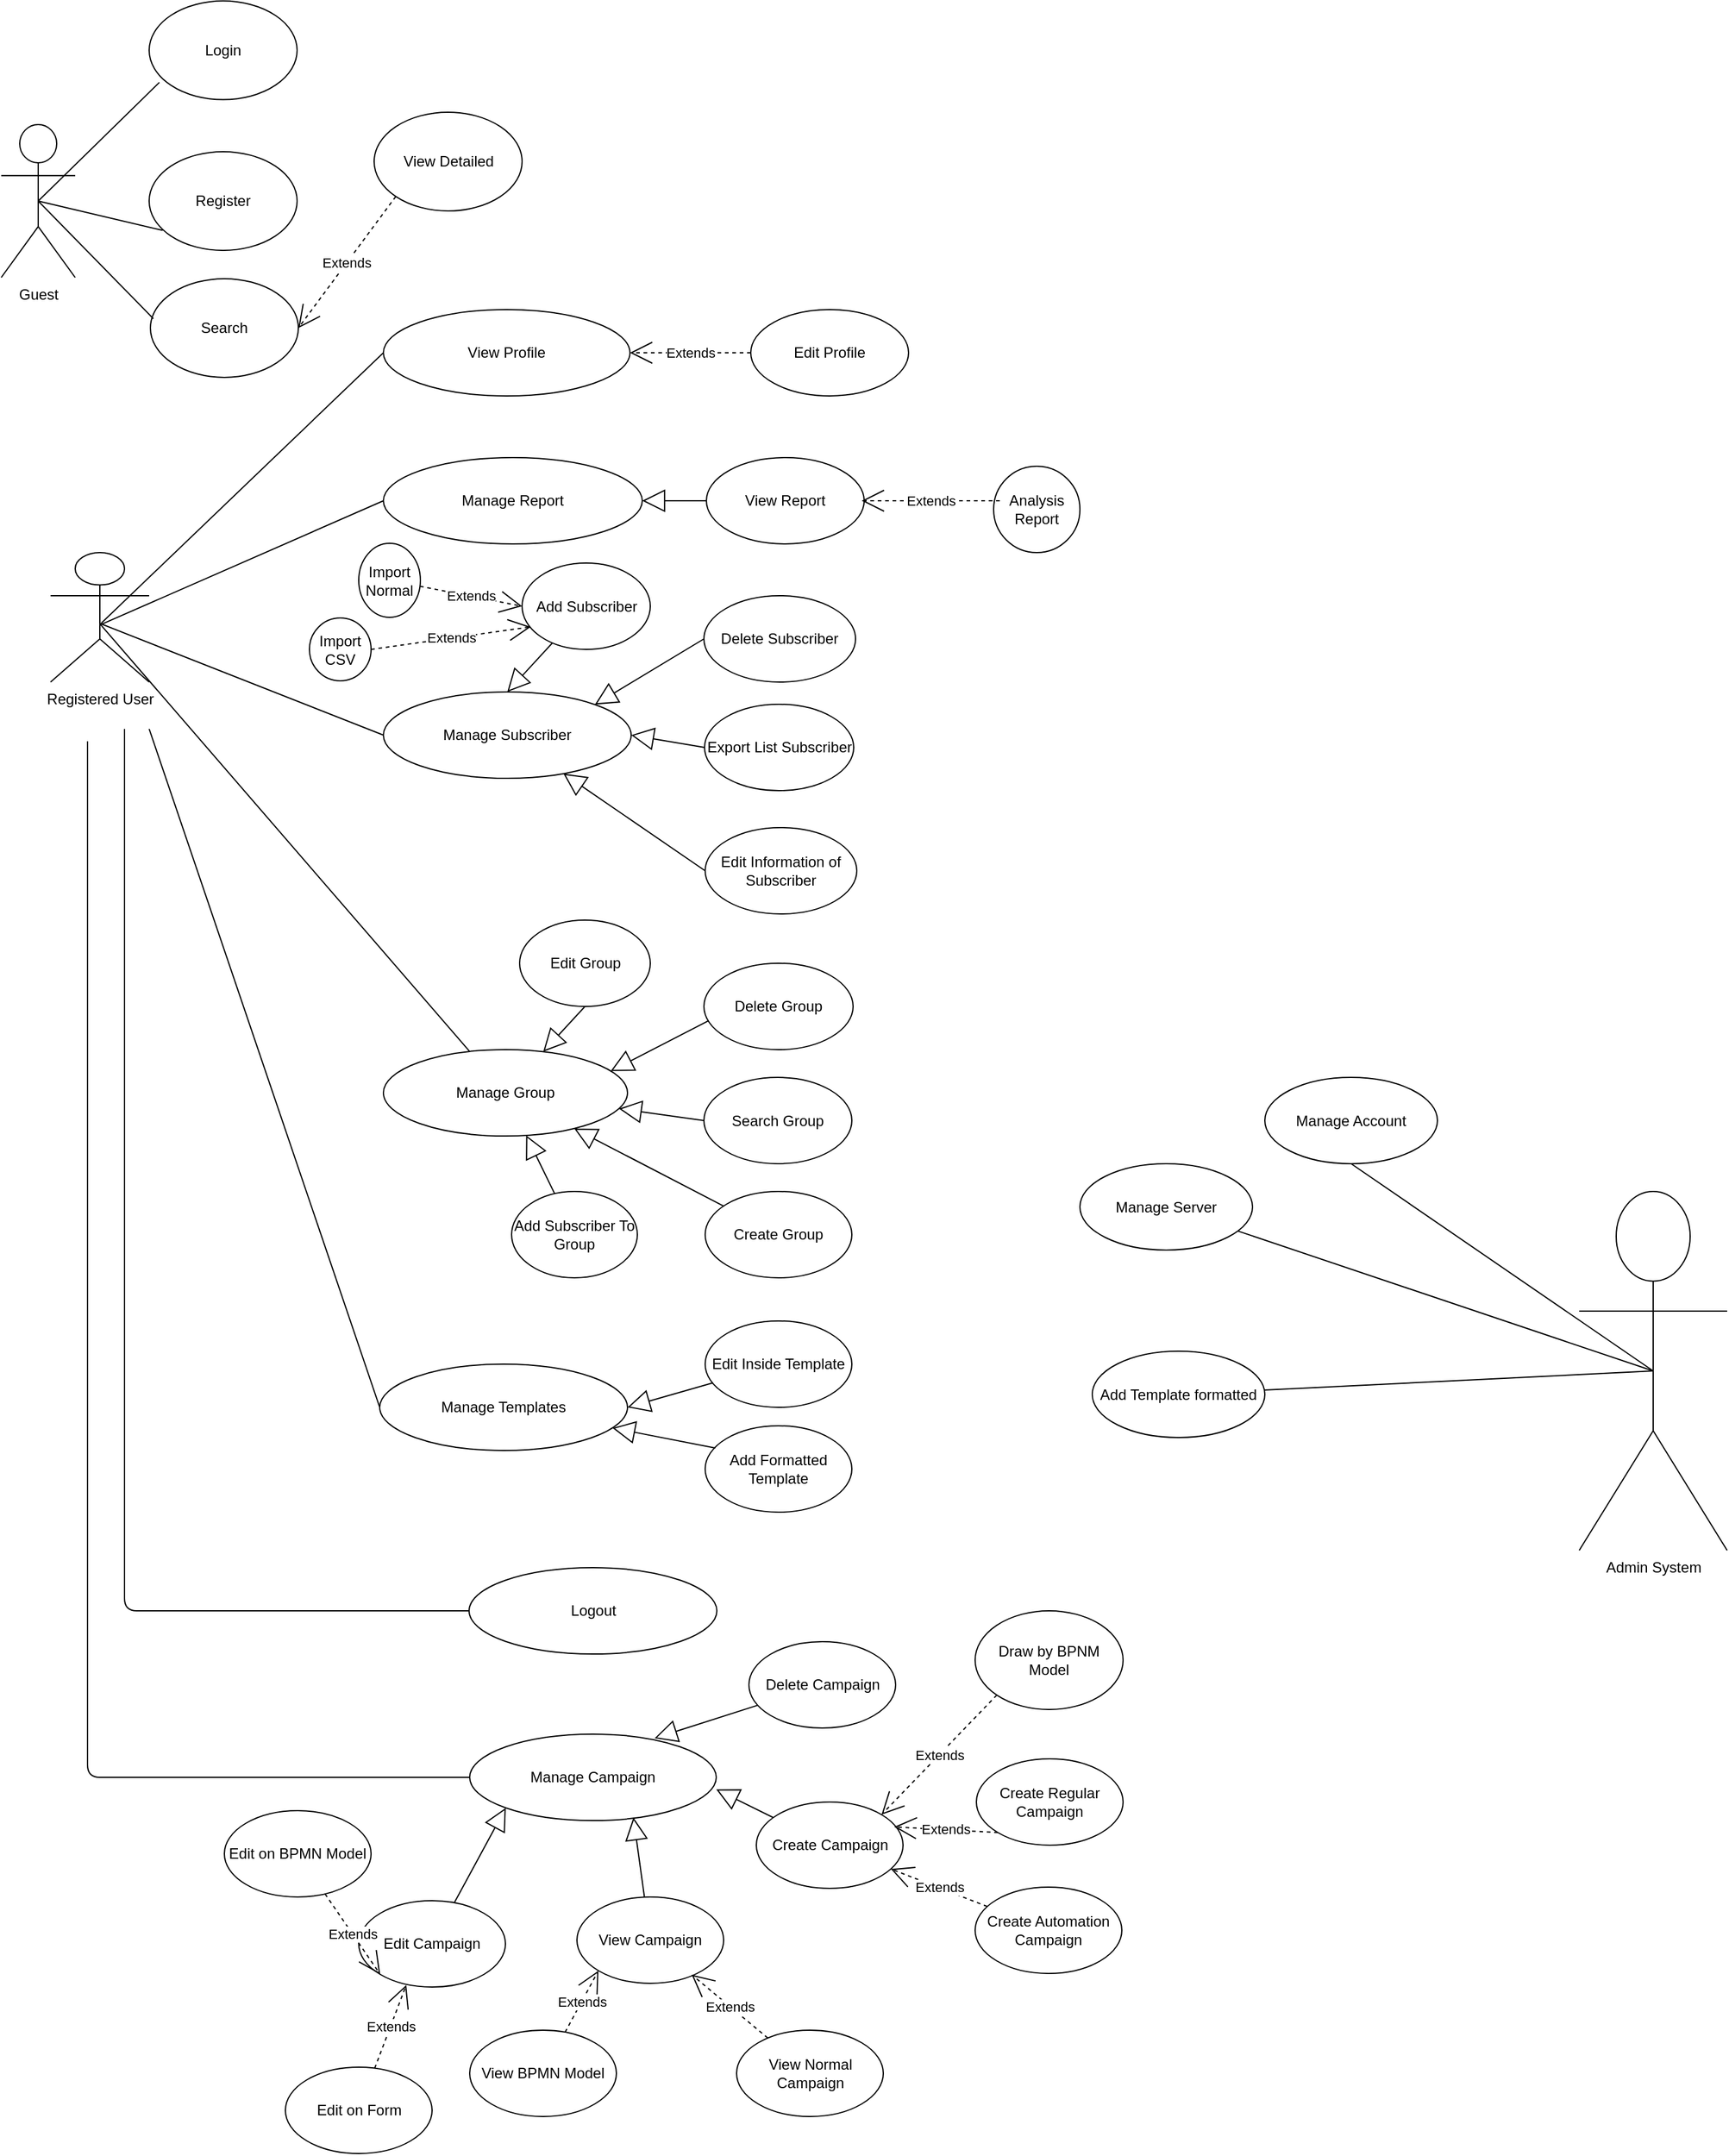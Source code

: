 <mxfile version="10.7.5" type="device"><diagram id="ys3Szjly9ZcMxuDBF0gr" name="Page-1"><mxGraphModel dx="2490" dy="2036" grid="1" gridSize="10" guides="1" tooltips="1" connect="1" arrows="1" fold="1" page="1" pageScale="1" pageWidth="850" pageHeight="1100" math="0" shadow="0"><root><mxCell id="0"/><mxCell id="1" parent="0"/><mxCell id="-qsMJvSjDGucB_ZZN1qh-6" value="Admin System&lt;br&gt;&lt;br&gt;" style="shape=umlActor;verticalLabelPosition=bottom;labelBackgroundColor=#ffffff;verticalAlign=top;html=1;" parent="1" vertex="1"><mxGeometry x="1090" y="465" width="120" height="291" as="geometry"/></mxCell><mxCell id="-qsMJvSjDGucB_ZZN1qh-7" value="Registered User&lt;br&gt;&lt;br&gt;" style="shape=umlActor;verticalLabelPosition=bottom;labelBackgroundColor=#ffffff;verticalAlign=top;html=1;" parent="1" vertex="1"><mxGeometry x="-150" y="-53" width="80" height="105" as="geometry"/></mxCell><mxCell id="-qsMJvSjDGucB_ZZN1qh-10" value="Manage Server&lt;br&gt;" style="ellipse;whiteSpace=wrap;html=1;" parent="1" vertex="1"><mxGeometry x="685" y="442.5" width="140" height="70" as="geometry"/></mxCell><mxCell id="-qsMJvSjDGucB_ZZN1qh-11" value="Manage Templates&lt;br&gt;" style="ellipse;whiteSpace=wrap;html=1;" parent="1" vertex="1"><mxGeometry x="117" y="605" width="201" height="70" as="geometry"/></mxCell><mxCell id="-qsMJvSjDGucB_ZZN1qh-12" value="Manage Account&lt;br&gt;" style="ellipse;whiteSpace=wrap;html=1;" parent="1" vertex="1"><mxGeometry x="835" y="372.5" width="140" height="70" as="geometry"/></mxCell><mxCell id="-qsMJvSjDGucB_ZZN1qh-13" value="Manage Subscriber&lt;br&gt;" style="ellipse;whiteSpace=wrap;html=1;" parent="1" vertex="1"><mxGeometry x="120" y="60" width="201" height="70" as="geometry"/></mxCell><mxCell id="-qsMJvSjDGucB_ZZN1qh-14" value="Manage Report" style="ellipse;whiteSpace=wrap;html=1;" parent="1" vertex="1"><mxGeometry x="120" y="-130" width="210" height="70" as="geometry"/></mxCell><mxCell id="-qsMJvSjDGucB_ZZN1qh-15" value="Manage Group&lt;br&gt;" style="ellipse;whiteSpace=wrap;html=1;" parent="1" vertex="1"><mxGeometry x="120" y="350" width="198" height="70" as="geometry"/></mxCell><mxCell id="-qsMJvSjDGucB_ZZN1qh-16" value="Manage Campaign" style="ellipse;whiteSpace=wrap;html=1;" parent="1" vertex="1"><mxGeometry x="190" y="905" width="200" height="70" as="geometry"/></mxCell><mxCell id="-qsMJvSjDGucB_ZZN1qh-17" value="Logout&lt;br&gt;" style="ellipse;whiteSpace=wrap;html=1;" parent="1" vertex="1"><mxGeometry x="189.5" y="770" width="201" height="70" as="geometry"/></mxCell><mxCell id="-qsMJvSjDGucB_ZZN1qh-18" value="Add Formatted Template&lt;br&gt;" style="ellipse;whiteSpace=wrap;html=1;" parent="1" vertex="1"><mxGeometry x="381" y="655" width="119" height="70" as="geometry"/></mxCell><mxCell id="-qsMJvSjDGucB_ZZN1qh-19" value="Edit Inside Template&lt;br&gt;" style="ellipse;whiteSpace=wrap;html=1;" parent="1" vertex="1"><mxGeometry x="381" y="570" width="119" height="70" as="geometry"/></mxCell><mxCell id="-qsMJvSjDGucB_ZZN1qh-20" value="Delete Subscriber&lt;br&gt;" style="ellipse;whiteSpace=wrap;html=1;" parent="1" vertex="1"><mxGeometry x="380" y="-18" width="123" height="70" as="geometry"/></mxCell><mxCell id="-qsMJvSjDGucB_ZZN1qh-21" value="Edit Information of Subscriber&lt;br&gt;" style="ellipse;whiteSpace=wrap;html=1;" parent="1" vertex="1"><mxGeometry x="381" y="170" width="123" height="70" as="geometry"/></mxCell><mxCell id="-qsMJvSjDGucB_ZZN1qh-22" value="Add Subscriber&lt;br&gt;" style="ellipse;whiteSpace=wrap;html=1;" parent="1" vertex="1"><mxGeometry x="232.5" y="-44.5" width="104" height="70" as="geometry"/></mxCell><mxCell id="-qsMJvSjDGucB_ZZN1qh-23" value="Create Group&lt;br&gt;" style="ellipse;whiteSpace=wrap;html=1;" parent="1" vertex="1"><mxGeometry x="381" y="465" width="119" height="70" as="geometry"/></mxCell><mxCell id="-qsMJvSjDGucB_ZZN1qh-24" value="Delete Group&lt;br&gt;" style="ellipse;whiteSpace=wrap;html=1;" parent="1" vertex="1"><mxGeometry x="380" y="280" width="121" height="70" as="geometry"/></mxCell><mxCell id="BiPD_yco-zIT7bE-eALh-2" value="Add Subscriber To Group&lt;br&gt;" style="ellipse;whiteSpace=wrap;html=1;" parent="1" vertex="1"><mxGeometry x="224" y="465" width="102" height="70" as="geometry"/></mxCell><mxCell id="BiPD_yco-zIT7bE-eALh-6" value="View Profile&lt;br&gt;" style="ellipse;whiteSpace=wrap;html=1;" parent="1" vertex="1"><mxGeometry x="120" y="-250" width="200" height="70" as="geometry"/></mxCell><mxCell id="BiPD_yco-zIT7bE-eALh-11" value="Search Group&lt;br&gt;" style="ellipse;whiteSpace=wrap;html=1;" parent="1" vertex="1"><mxGeometry x="380" y="372.5" width="120" height="70" as="geometry"/></mxCell><mxCell id="BiPD_yco-zIT7bE-eALh-12" value="Edit Group&lt;br&gt;" style="ellipse;whiteSpace=wrap;html=1;" parent="1" vertex="1"><mxGeometry x="230.5" y="245" width="106" height="70" as="geometry"/></mxCell><mxCell id="BiPD_yco-zIT7bE-eALh-13" value="View Report" style="ellipse;whiteSpace=wrap;html=1;" parent="1" vertex="1"><mxGeometry x="382" y="-130" width="128" height="70" as="geometry"/></mxCell><mxCell id="BiPD_yco-zIT7bE-eALh-14" value="Analysis Report" style="ellipse;whiteSpace=wrap;html=1;" parent="1" vertex="1"><mxGeometry x="615" y="-123" width="70" height="70" as="geometry"/></mxCell><mxCell id="BiPD_yco-zIT7bE-eALh-31" value="" style="endArrow=none;endFill=0;endSize=12;html=1;entryX=0.5;entryY=1;entryDx=0;entryDy=0;exitX=0.5;exitY=0.5;exitDx=0;exitDy=0;exitPerimeter=0;" parent="1" target="-qsMJvSjDGucB_ZZN1qh-12" edge="1" source="-qsMJvSjDGucB_ZZN1qh-6"><mxGeometry width="160" relative="1" as="geometry"><mxPoint x="1060" y="520" as="sourcePoint"/><mxPoint x="5" y="940.5" as="targetPoint"/><Array as="points"/></mxGeometry></mxCell><mxCell id="BiPD_yco-zIT7bE-eALh-32" value="" style="endArrow=none;endFill=0;endSize=12;html=1;exitX=0.5;exitY=0.5;exitDx=0;exitDy=0;exitPerimeter=0;" parent="1" target="-qsMJvSjDGucB_ZZN1qh-10" edge="1" source="-qsMJvSjDGucB_ZZN1qh-6"><mxGeometry width="160" relative="1" as="geometry"><mxPoint x="1040" y="540" as="sourcePoint"/><mxPoint x="15" y="950.5" as="targetPoint"/><Array as="points"/></mxGeometry></mxCell><mxCell id="BiPD_yco-zIT7bE-eALh-34" value="Export List Subscriber" style="ellipse;whiteSpace=wrap;html=1;" parent="1" vertex="1"><mxGeometry x="380.5" y="70" width="121" height="70" as="geometry"/></mxCell><mxCell id="BiPD_yco-zIT7bE-eALh-36" value="" style="endArrow=none;endFill=0;endSize=12;html=1;exitX=0.498;exitY=0.548;exitDx=0;exitDy=0;exitPerimeter=0;" parent="1" source="-qsMJvSjDGucB_ZZN1qh-7" target="-qsMJvSjDGucB_ZZN1qh-15" edge="1"><mxGeometry width="160" relative="1" as="geometry"><mxPoint x="60" y="269" as="sourcePoint"/><mxPoint x="120" y="560" as="targetPoint"/></mxGeometry></mxCell><mxCell id="BiPD_yco-zIT7bE-eALh-38" value="" style="endArrow=none;endFill=0;endSize=12;html=1;exitX=0.507;exitY=0.549;exitDx=0;exitDy=0;exitPerimeter=0;entryX=0;entryY=0.5;entryDx=0;entryDy=0;" parent="1" source="-qsMJvSjDGucB_ZZN1qh-7" target="-qsMJvSjDGucB_ZZN1qh-13" edge="1"><mxGeometry width="160" relative="1" as="geometry"><mxPoint x="59.953" y="272.497" as="sourcePoint"/><mxPoint x="140" y="160" as="targetPoint"/><Array as="points"/></mxGeometry></mxCell><mxCell id="BiPD_yco-zIT7bE-eALh-39" value="" style="endArrow=none;endFill=0;endSize=12;html=1;entryX=0;entryY=0.5;entryDx=0;entryDy=0;exitX=0.523;exitY=0.552;exitDx=0;exitDy=0;exitPerimeter=0;" parent="1" source="-qsMJvSjDGucB_ZZN1qh-7" target="-qsMJvSjDGucB_ZZN1qh-14" edge="1"><mxGeometry width="160" relative="1" as="geometry"><mxPoint x="-80" as="sourcePoint"/><mxPoint x="120" as="targetPoint"/><Array as="points"/></mxGeometry></mxCell><mxCell id="BiPD_yco-zIT7bE-eALh-40" value="" style="endArrow=none;endFill=0;endSize=12;html=1;entryX=0;entryY=0.5;entryDx=0;entryDy=0;exitX=0.513;exitY=0.546;exitDx=0;exitDy=0;exitPerimeter=0;" parent="1" source="-qsMJvSjDGucB_ZZN1qh-7" target="BiPD_yco-zIT7bE-eALh-6" edge="1"><mxGeometry width="160" relative="1" as="geometry"><mxPoint x="-80" y="4" as="sourcePoint"/><mxPoint x="130" y="-150" as="targetPoint"/><Array as="points"/></mxGeometry></mxCell><mxCell id="BiPD_yco-zIT7bE-eALh-41" value="" style="endArrow=none;endFill=0;endSize=12;html=1;entryX=0;entryY=0.5;entryDx=0;entryDy=0;" parent="1" target="-qsMJvSjDGucB_ZZN1qh-11" edge="1"><mxGeometry width="160" relative="1" as="geometry"><mxPoint x="-70" y="90" as="sourcePoint"/><mxPoint x="170" y="589" as="targetPoint"/></mxGeometry></mxCell><mxCell id="BiPD_yco-zIT7bE-eALh-44" value="" style="endArrow=none;endFill=0;endSize=12;html=1;entryX=0;entryY=0.5;entryDx=0;entryDy=0;" parent="1" target="-qsMJvSjDGucB_ZZN1qh-17" edge="1"><mxGeometry width="160" relative="1" as="geometry"><mxPoint x="-90" y="90" as="sourcePoint"/><mxPoint x="175.714" y="598.286" as="targetPoint"/><Array as="points"><mxPoint x="-90" y="805"/></Array></mxGeometry></mxCell><mxCell id="BiPD_yco-zIT7bE-eALh-53" value="" style="endSize=16;endFill=0;html=1;strokeWidth=1;endArrow=block;startArrow=none;startFill=0;exitX=0.069;exitY=0.257;exitDx=0;exitDy=0;exitPerimeter=0;" parent="1" source="-qsMJvSjDGucB_ZZN1qh-18" target="-qsMJvSjDGucB_ZZN1qh-11" edge="1"><mxGeometry width="160" relative="1" as="geometry"><mxPoint x="331" y="615" as="sourcePoint"/><mxPoint x="210" y="720" as="targetPoint"/></mxGeometry></mxCell><mxCell id="BiPD_yco-zIT7bE-eALh-59" value="" style="endSize=16;endFill=0;html=1;strokeWidth=1;endArrow=block;startArrow=none;startFill=0;entryX=1;entryY=0.5;entryDx=0;entryDy=0;" parent="1" source="-qsMJvSjDGucB_ZZN1qh-19" target="-qsMJvSjDGucB_ZZN1qh-11" edge="1"><mxGeometry width="160" relative="1" as="geometry"><mxPoint x="399.429" y="682.857" as="sourcePoint"/><mxPoint x="306.411" y="640.245" as="targetPoint"/></mxGeometry></mxCell><mxCell id="BiPD_yco-zIT7bE-eALh-60" value="" style="endSize=16;endFill=0;html=1;strokeWidth=1;endArrow=block;startArrow=none;startFill=0;" parent="1" source="BiPD_yco-zIT7bE-eALh-2" target="-qsMJvSjDGucB_ZZN1qh-15" edge="1"><mxGeometry width="160" relative="1" as="geometry"><mxPoint x="391" y="615" as="sourcePoint"/><mxPoint x="331" y="615" as="targetPoint"/></mxGeometry></mxCell><mxCell id="BiPD_yco-zIT7bE-eALh-61" value="" style="endSize=16;endFill=0;html=1;strokeWidth=1;endArrow=block;startArrow=none;startFill=0;exitX=0.5;exitY=1;exitDx=0;exitDy=0;" parent="1" source="BiPD_yco-zIT7bE-eALh-12" target="-qsMJvSjDGucB_ZZN1qh-15" edge="1"><mxGeometry width="160" relative="1" as="geometry"><mxPoint x="271.893" y="476.176" as="sourcePoint"/><mxPoint x="253.708" y="429.52" as="targetPoint"/></mxGeometry></mxCell><mxCell id="BiPD_yco-zIT7bE-eALh-62" value="" style="endSize=16;endFill=0;html=1;strokeWidth=1;endArrow=block;startArrow=none;startFill=0;exitX=0.031;exitY=0.665;exitDx=0;exitDy=0;entryX=0.931;entryY=0.249;entryDx=0;entryDy=0;entryPerimeter=0;exitPerimeter=0;" parent="1" source="-qsMJvSjDGucB_ZZN1qh-24" target="-qsMJvSjDGucB_ZZN1qh-15" edge="1"><mxGeometry width="160" relative="1" as="geometry"><mxPoint x="293.714" y="325.143" as="sourcePoint"/><mxPoint x="265.81" y="361.798" as="targetPoint"/></mxGeometry></mxCell><mxCell id="BiPD_yco-zIT7bE-eALh-63" value="" style="endSize=16;endFill=0;html=1;strokeWidth=1;endArrow=block;startArrow=none;startFill=0;exitX=0;exitY=0.5;exitDx=0;exitDy=0;" parent="1" source="BiPD_yco-zIT7bE-eALh-11" target="-qsMJvSjDGucB_ZZN1qh-15" edge="1"><mxGeometry width="160" relative="1" as="geometry"><mxPoint x="303.714" y="335.143" as="sourcePoint"/><mxPoint x="275.81" y="371.798" as="targetPoint"/></mxGeometry></mxCell><mxCell id="BiPD_yco-zIT7bE-eALh-64" value="" style="endSize=16;endFill=0;html=1;strokeWidth=1;endArrow=block;startArrow=none;startFill=0;" parent="1" source="-qsMJvSjDGucB_ZZN1qh-23" target="-qsMJvSjDGucB_ZZN1qh-15" edge="1"><mxGeometry width="160" relative="1" as="geometry"><mxPoint x="389.714" y="417.714" as="sourcePoint"/><mxPoint x="316.206" y="406.312" as="targetPoint"/></mxGeometry></mxCell><mxCell id="BiPD_yco-zIT7bE-eALh-65" value="" style="endSize=16;endFill=0;html=1;strokeWidth=1;endArrow=block;startArrow=none;startFill=0;exitX=0;exitY=0.5;exitDx=0;exitDy=0;" parent="1" source="-qsMJvSjDGucB_ZZN1qh-21" target="-qsMJvSjDGucB_ZZN1qh-13" edge="1"><mxGeometry width="160" relative="1" as="geometry"><mxPoint x="399.714" y="427.714" as="sourcePoint"/><mxPoint x="326.206" y="416.312" as="targetPoint"/></mxGeometry></mxCell><mxCell id="BiPD_yco-zIT7bE-eALh-66" value="" style="endSize=16;endFill=0;html=1;strokeWidth=1;endArrow=block;startArrow=none;startFill=0;exitX=0;exitY=0.5;exitDx=0;exitDy=0;entryX=1;entryY=0.5;entryDx=0;entryDy=0;" parent="1" source="BiPD_yco-zIT7bE-eALh-34" target="-qsMJvSjDGucB_ZZN1qh-13" edge="1"><mxGeometry width="160" relative="1" as="geometry"><mxPoint x="409.714" y="437.714" as="sourcePoint"/><mxPoint x="336.206" y="426.312" as="targetPoint"/></mxGeometry></mxCell><mxCell id="BiPD_yco-zIT7bE-eALh-67" value="" style="endSize=16;endFill=0;html=1;strokeWidth=1;endArrow=block;startArrow=none;startFill=0;exitX=0;exitY=0.5;exitDx=0;exitDy=0;entryX=1;entryY=0;entryDx=0;entryDy=0;" parent="1" source="-qsMJvSjDGucB_ZZN1qh-20" target="-qsMJvSjDGucB_ZZN1qh-13" edge="1"><mxGeometry width="160" relative="1" as="geometry"><mxPoint x="390.286" y="114.857" as="sourcePoint"/><mxPoint x="330.857" y="105.143" as="targetPoint"/></mxGeometry></mxCell><mxCell id="BiPD_yco-zIT7bE-eALh-68" value="" style="endSize=16;endFill=0;html=1;strokeWidth=1;endArrow=block;startArrow=none;startFill=0;entryX=0.5;entryY=0;entryDx=0;entryDy=0;" parent="1" source="-qsMJvSjDGucB_ZZN1qh-22" target="-qsMJvSjDGucB_ZZN1qh-13" edge="1"><mxGeometry width="160" relative="1" as="geometry"><mxPoint x="400.286" y="124.857" as="sourcePoint"/><mxPoint x="340.857" y="115.143" as="targetPoint"/></mxGeometry></mxCell><mxCell id="BiPD_yco-zIT7bE-eALh-69" value="" style="endSize=16;endFill=0;html=1;strokeWidth=1;endArrow=block;startArrow=none;startFill=0;exitX=0;exitY=0.5;exitDx=0;exitDy=0;entryX=1;entryY=0.5;entryDx=0;entryDy=0;" parent="1" source="BiPD_yco-zIT7bE-eALh-13" target="-qsMJvSjDGucB_ZZN1qh-14" edge="1"><mxGeometry width="160" relative="1" as="geometry"><mxPoint x="389.647" y="27.235" as="sourcePoint"/><mxPoint x="308.471" y="80.176" as="targetPoint"/></mxGeometry></mxCell><mxCell id="BiPD_yco-zIT7bE-eALh-71" value="Extends" style="endArrow=open;endSize=16;endFill=0;html=1;strokeWidth=1;dashed=1;" parent="1" edge="1"><mxGeometry width="160" relative="1" as="geometry"><mxPoint x="620" y="-95" as="sourcePoint"/><mxPoint x="508" y="-95" as="targetPoint"/></mxGeometry></mxCell><mxCell id="ZN93o8dnZer13U1N9anG-1" value="Draw by BPNM Model" style="ellipse;whiteSpace=wrap;html=1;" parent="1" vertex="1"><mxGeometry x="600" y="805" width="120" height="80" as="geometry"/></mxCell><mxCell id="mAbmStE2IkHtEibIoPFb-1" value="Edit Profile" style="ellipse;whiteSpace=wrap;html=1;" parent="1" vertex="1"><mxGeometry x="418" y="-250" width="128" height="70" as="geometry"/></mxCell><mxCell id="mAbmStE2IkHtEibIoPFb-5" value="" style="endArrow=none;html=1;entryX=0;entryY=0.5;entryDx=0;entryDy=0;" parent="1" target="-qsMJvSjDGucB_ZZN1qh-16" edge="1"><mxGeometry width="50" height="50" relative="1" as="geometry"><mxPoint x="-120" y="100" as="sourcePoint"/><mxPoint x="-100" y="1210" as="targetPoint"/><Array as="points"><mxPoint x="-120" y="940"/></Array></mxGeometry></mxCell><mxCell id="mAbmStE2IkHtEibIoPFb-8" value="Delete Campaign&lt;br&gt;" style="ellipse;whiteSpace=wrap;html=1;" parent="1" vertex="1"><mxGeometry x="416.5" y="830" width="119" height="70" as="geometry"/></mxCell><mxCell id="mAbmStE2IkHtEibIoPFb-9" value="Create Campaign&lt;br&gt;" style="ellipse;whiteSpace=wrap;html=1;" parent="1" vertex="1"><mxGeometry x="422.5" y="960" width="119" height="70" as="geometry"/></mxCell><mxCell id="mAbmStE2IkHtEibIoPFb-10" value="View Campaign&lt;br&gt;" style="ellipse;whiteSpace=wrap;html=1;" parent="1" vertex="1"><mxGeometry x="277" y="1037" width="119" height="70" as="geometry"/></mxCell><mxCell id="mAbmStE2IkHtEibIoPFb-11" value="Edit Campaign&lt;br&gt;" style="ellipse;whiteSpace=wrap;html=1;" parent="1" vertex="1"><mxGeometry x="100" y="1040" width="119" height="70" as="geometry"/></mxCell><mxCell id="mAbmStE2IkHtEibIoPFb-12" value="Create Regular Campaign&lt;br&gt;" style="ellipse;whiteSpace=wrap;html=1;" parent="1" vertex="1"><mxGeometry x="601" y="925" width="119" height="70" as="geometry"/></mxCell><mxCell id="mAbmStE2IkHtEibIoPFb-13" value="Create Automation Campaign&lt;br&gt;" style="ellipse;whiteSpace=wrap;html=1;" parent="1" vertex="1"><mxGeometry x="600" y="1029" width="119" height="70" as="geometry"/></mxCell><mxCell id="mAbmStE2IkHtEibIoPFb-14" value="" style="endSize=16;endFill=0;html=1;strokeWidth=1;endArrow=block;startArrow=none;startFill=0;entryX=0.75;entryY=0.047;entryDx=0;entryDy=0;entryPerimeter=0;" parent="1" source="mAbmStE2IkHtEibIoPFb-8" target="-qsMJvSjDGucB_ZZN1qh-16" edge="1"><mxGeometry width="160" relative="1" as="geometry"><mxPoint x="398.571" y="682.571" as="sourcePoint"/><mxPoint x="296.332" y="641.446" as="targetPoint"/></mxGeometry></mxCell><mxCell id="mAbmStE2IkHtEibIoPFb-15" value="" style="endSize=16;endFill=0;html=1;strokeWidth=1;endArrow=block;startArrow=none;startFill=0;entryX=1;entryY=0.639;entryDx=0;entryDy=0;entryPerimeter=0;" parent="1" source="mAbmStE2IkHtEibIoPFb-9" target="-qsMJvSjDGucB_ZZN1qh-16" edge="1"><mxGeometry width="160" relative="1" as="geometry"><mxPoint x="408.571" y="692.571" as="sourcePoint"/><mxPoint x="306.332" y="651.446" as="targetPoint"/></mxGeometry></mxCell><mxCell id="mAbmStE2IkHtEibIoPFb-16" value="" style="endSize=16;endFill=0;html=1;strokeWidth=1;endArrow=block;startArrow=none;startFill=0;entryX=0.664;entryY=0.965;entryDx=0;entryDy=0;entryPerimeter=0;" parent="1" source="mAbmStE2IkHtEibIoPFb-10" target="-qsMJvSjDGucB_ZZN1qh-16" edge="1"><mxGeometry width="160" relative="1" as="geometry"><mxPoint x="418.571" y="702.571" as="sourcePoint"/><mxPoint x="316.332" y="661.446" as="targetPoint"/></mxGeometry></mxCell><mxCell id="mAbmStE2IkHtEibIoPFb-17" value="" style="endSize=16;endFill=0;html=1;strokeWidth=1;endArrow=block;startArrow=none;startFill=0;entryX=0;entryY=1;entryDx=0;entryDy=0;" parent="1" source="mAbmStE2IkHtEibIoPFb-11" target="-qsMJvSjDGucB_ZZN1qh-16" edge="1"><mxGeometry width="160" relative="1" as="geometry"><mxPoint x="428.571" y="712.571" as="sourcePoint"/><mxPoint x="326.332" y="671.446" as="targetPoint"/></mxGeometry></mxCell><mxCell id="mAbmStE2IkHtEibIoPFb-18" value="Extends" style="endArrow=open;endSize=16;endFill=0;html=1;strokeWidth=1;dashed=1;entryX=1;entryY=0;entryDx=0;entryDy=0;exitX=0;exitY=1;exitDx=0;exitDy=0;" parent="1" source="ZN93o8dnZer13U1N9anG-1" target="mAbmStE2IkHtEibIoPFb-9" edge="1"><mxGeometry width="160" relative="1" as="geometry"><mxPoint x="810" y="760" as="sourcePoint"/><mxPoint x="630" y="630" as="targetPoint"/></mxGeometry></mxCell><mxCell id="mAbmStE2IkHtEibIoPFb-23" value="Extends" style="endArrow=open;endSize=16;endFill=0;html=1;strokeWidth=1;dashed=1;entryX=1;entryY=0;entryDx=0;entryDy=0;exitX=0;exitY=1;exitDx=0;exitDy=0;" parent="1" source="mAbmStE2IkHtEibIoPFb-12" edge="1"><mxGeometry width="160" relative="1" as="geometry"><mxPoint x="627.294" y="883.706" as="sourcePoint"/><mxPoint x="534.353" y="980.176" as="targetPoint"/></mxGeometry></mxCell><mxCell id="mAbmStE2IkHtEibIoPFb-24" value="Extends" style="endArrow=open;endSize=16;endFill=0;html=1;strokeWidth=1;dashed=1;" parent="1" source="mAbmStE2IkHtEibIoPFb-13" target="mAbmStE2IkHtEibIoPFb-9" edge="1"><mxGeometry width="160" relative="1" as="geometry"><mxPoint x="628.471" y="994.294" as="sourcePoint"/><mxPoint x="544.353" y="990.176" as="targetPoint"/></mxGeometry></mxCell><mxCell id="mAbmStE2IkHtEibIoPFb-26" value="View BPMN Model&lt;br&gt;" style="ellipse;whiteSpace=wrap;html=1;" parent="1" vertex="1"><mxGeometry x="190" y="1145" width="119" height="70" as="geometry"/></mxCell><mxCell id="mAbmStE2IkHtEibIoPFb-27" value="View Normal Campaign&lt;br&gt;" style="ellipse;whiteSpace=wrap;html=1;" parent="1" vertex="1"><mxGeometry x="406.5" y="1145" width="119" height="70" as="geometry"/></mxCell><mxCell id="mAbmStE2IkHtEibIoPFb-29" value="Extends" style="endArrow=open;endSize=16;endFill=0;html=1;strokeWidth=1;dashed=1;entryX=0.782;entryY=0.9;entryDx=0;entryDy=0;entryPerimeter=0;" parent="1" source="mAbmStE2IkHtEibIoPFb-27" target="mAbmStE2IkHtEibIoPFb-10" edge="1"><mxGeometry width="160" relative="1" as="geometry"><mxPoint x="619.6" y="1054.937" as="sourcePoint"/><mxPoint x="541.703" y="1024.24" as="targetPoint"/></mxGeometry></mxCell><mxCell id="mAbmStE2IkHtEibIoPFb-30" value="Extends" style="endArrow=open;endSize=16;endFill=0;html=1;strokeWidth=1;dashed=1;entryX=0;entryY=1;entryDx=0;entryDy=0;" parent="1" source="mAbmStE2IkHtEibIoPFb-26" target="mAbmStE2IkHtEibIoPFb-10" edge="1"><mxGeometry width="160" relative="1" as="geometry"><mxPoint x="619.6" y="1054.937" as="sourcePoint"/><mxPoint x="541.703" y="1024.24" as="targetPoint"/></mxGeometry></mxCell><mxCell id="mAbmStE2IkHtEibIoPFb-31" value="Edit on BPMN Model&lt;br&gt;" style="ellipse;whiteSpace=wrap;html=1;" parent="1" vertex="1"><mxGeometry x="-9" y="967" width="119" height="70" as="geometry"/></mxCell><mxCell id="mAbmStE2IkHtEibIoPFb-32" value="Edit on Form&lt;br&gt;" style="ellipse;whiteSpace=wrap;html=1;" parent="1" vertex="1"><mxGeometry x="40.5" y="1175" width="119" height="70" as="geometry"/></mxCell><mxCell id="mAbmStE2IkHtEibIoPFb-33" value="Extends" style="endArrow=open;endSize=16;endFill=0;html=1;strokeWidth=1;dashed=1;entryX=0;entryY=1;entryDx=0;entryDy=0;" parent="1" source="mAbmStE2IkHtEibIoPFb-31" target="mAbmStE2IkHtEibIoPFb-11" edge="1"><mxGeometry width="160" relative="1" as="geometry"><mxPoint x="277.346" y="1156.611" as="sourcePoint"/><mxPoint x="304.286" y="1106.857" as="targetPoint"/></mxGeometry></mxCell><mxCell id="mAbmStE2IkHtEibIoPFb-34" value="Extends" style="endArrow=open;endSize=16;endFill=0;html=1;strokeWidth=1;dashed=1;entryX=0.324;entryY=0.976;entryDx=0;entryDy=0;entryPerimeter=0;" parent="1" source="mAbmStE2IkHtEibIoPFb-32" target="mAbmStE2IkHtEibIoPFb-11" edge="1"><mxGeometry width="160" relative="1" as="geometry"><mxPoint x="25.286" y="1132.328" as="sourcePoint"/><mxPoint x="127.143" y="1109.714" as="targetPoint"/></mxGeometry></mxCell><mxCell id="mAbmStE2IkHtEibIoPFb-35" value="Add Template formatted&lt;br&gt;" style="ellipse;whiteSpace=wrap;html=1;" parent="1" vertex="1"><mxGeometry x="695" y="594.5" width="140" height="70" as="geometry"/></mxCell><mxCell id="mAbmStE2IkHtEibIoPFb-36" value="" style="endArrow=none;endFill=0;endSize=12;html=1;exitX=0.5;exitY=0.5;exitDx=0;exitDy=0;exitPerimeter=0;" parent="1" target="mAbmStE2IkHtEibIoPFb-35" edge="1" source="-qsMJvSjDGucB_ZZN1qh-6"><mxGeometry width="160" relative="1" as="geometry"><mxPoint x="1050" y="620" as="sourcePoint"/><mxPoint x="800.053" y="517.796" as="targetPoint"/><Array as="points"/></mxGeometry></mxCell><mxCell id="mAbmStE2IkHtEibIoPFb-38" value="Import CSV" style="ellipse;whiteSpace=wrap;html=1;" parent="1" vertex="1"><mxGeometry x="60" width="50" height="51" as="geometry"/></mxCell><mxCell id="mAbmStE2IkHtEibIoPFb-39" value="Import Normal" style="ellipse;whiteSpace=wrap;html=1;" parent="1" vertex="1"><mxGeometry x="100" y="-60.5" width="50" height="60" as="geometry"/></mxCell><mxCell id="mAbmStE2IkHtEibIoPFb-40" value="Extends" style="endArrow=open;endSize=16;endFill=0;html=1;strokeWidth=1;dashed=1;entryX=0;entryY=0.5;entryDx=0;entryDy=0;" parent="1" source="mAbmStE2IkHtEibIoPFb-39" target="-qsMJvSjDGucB_ZZN1qh-22" edge="1"><mxGeometry width="160" relative="1" as="geometry"><mxPoint x="630" y="-85" as="sourcePoint"/><mxPoint x="518.0" y="-85" as="targetPoint"/></mxGeometry></mxCell><mxCell id="mAbmStE2IkHtEibIoPFb-41" value="Extends" style="endArrow=open;endSize=16;endFill=0;html=1;strokeWidth=1;dashed=1;entryX=0.068;entryY=0.739;entryDx=0;entryDy=0;exitX=1;exitY=0.5;exitDx=0;exitDy=0;entryPerimeter=0;" parent="1" source="mAbmStE2IkHtEibIoPFb-38" target="-qsMJvSjDGucB_ZZN1qh-22" edge="1"><mxGeometry width="160" relative="1" as="geometry"><mxPoint x="159.825" y="-16.954" as="sourcePoint"/><mxPoint x="241.69" y="-4.828" as="targetPoint"/></mxGeometry></mxCell><mxCell id="f8jsr4qnEoiYDDjleWrY-1" value="Guest" style="shape=umlActor;verticalLabelPosition=bottom;labelBackgroundColor=#ffffff;verticalAlign=top;html=1;outlineConnect=0;" vertex="1" parent="1"><mxGeometry x="-190" y="-400" width="60" height="124" as="geometry"/></mxCell><mxCell id="f8jsr4qnEoiYDDjleWrY-5" value="Login" style="ellipse;whiteSpace=wrap;html=1;" vertex="1" parent="1"><mxGeometry x="-70" y="-500.206" width="120" height="80" as="geometry"/></mxCell><mxCell id="f8jsr4qnEoiYDDjleWrY-6" value="Register" style="ellipse;whiteSpace=wrap;html=1;" vertex="1" parent="1"><mxGeometry x="-70" y="-378" width="120" height="80" as="geometry"/></mxCell><mxCell id="f8jsr4qnEoiYDDjleWrY-7" value="Search" style="ellipse;whiteSpace=wrap;html=1;" vertex="1" parent="1"><mxGeometry x="-69" y="-275.059" width="120" height="80" as="geometry"/></mxCell><mxCell id="z76AdXyIxRCAWh4eG56L-1" value="" style="endArrow=none;html=1;exitX=0.5;exitY=0.5;exitDx=0;exitDy=0;exitPerimeter=0;entryX=0.069;entryY=0.825;entryDx=0;entryDy=0;entryPerimeter=0;" edge="1" parent="1" source="f8jsr4qnEoiYDDjleWrY-1" target="f8jsr4qnEoiYDDjleWrY-5"><mxGeometry width="50" height="50" relative="1" as="geometry"><mxPoint x="-34" y="-370" as="sourcePoint"/><mxPoint x="16" y="-420" as="targetPoint"/></mxGeometry></mxCell><mxCell id="z76AdXyIxRCAWh4eG56L-2" value="" style="endArrow=none;html=1;exitX=0.5;exitY=0.5;exitDx=0;exitDy=0;exitPerimeter=0;entryX=0.091;entryY=0.797;entryDx=0;entryDy=0;entryPerimeter=0;" edge="1" parent="1" source="f8jsr4qnEoiYDDjleWrY-1" target="f8jsr4qnEoiYDDjleWrY-6"><mxGeometry width="50" height="50" relative="1" as="geometry"><mxPoint x="-90" y="-280" as="sourcePoint"/><mxPoint x="-10" y="-352.853" as="targetPoint"/></mxGeometry></mxCell><mxCell id="z76AdXyIxRCAWh4eG56L-3" value="" style="endArrow=none;html=1;entryX=0.02;entryY=0.405;entryDx=0;entryDy=0;entryPerimeter=0;exitX=0.5;exitY=0.5;exitDx=0;exitDy=0;exitPerimeter=0;" edge="1" parent="1" source="f8jsr4qnEoiYDDjleWrY-1" target="f8jsr4qnEoiYDDjleWrY-7"><mxGeometry width="50" height="50" relative="1" as="geometry"><mxPoint x="-125" y="-180.059" as="sourcePoint"/><mxPoint x="-75" y="-230.059" as="targetPoint"/></mxGeometry></mxCell><mxCell id="z76AdXyIxRCAWh4eG56L-4" value="Extends" style="endArrow=open;endSize=16;endFill=0;html=1;strokeWidth=1;dashed=1;entryX=1;entryY=0.5;entryDx=0;entryDy=0;exitX=0;exitY=1;exitDx=0;exitDy=0;" edge="1" parent="1" source="z76AdXyIxRCAWh4eG56L-5" target="f8jsr4qnEoiYDDjleWrY-7"><mxGeometry width="160" relative="1" as="geometry"><mxPoint x="110" y="-320" as="sourcePoint"/><mxPoint x="166.353" y="-383.441" as="targetPoint"/></mxGeometry></mxCell><mxCell id="z76AdXyIxRCAWh4eG56L-5" value="View Detailed" style="ellipse;whiteSpace=wrap;html=1;" vertex="1" parent="1"><mxGeometry x="112.5" y="-410" width="120" height="80" as="geometry"/></mxCell><mxCell id="z76AdXyIxRCAWh4eG56L-6" value="Extends" style="endArrow=open;endSize=16;endFill=0;html=1;strokeWidth=1;dashed=1;entryX=1;entryY=0.5;entryDx=0;entryDy=0;exitX=0;exitY=0.5;exitDx=0;exitDy=0;" edge="1" parent="1" source="mAbmStE2IkHtEibIoPFb-1" target="BiPD_yco-zIT7bE-eALh-6"><mxGeometry width="160" relative="1" as="geometry"><mxPoint x="409" y="-297.882" as="sourcePoint"/><mxPoint x="330.176" y="-190.824" as="targetPoint"/></mxGeometry></mxCell></root></mxGraphModel></diagram><diagram id="yA1ryOrmfO9Vt4IrEiXW" name="Page-2"><mxGraphModel dx="1394" dy="796" grid="1" gridSize="10" guides="1" tooltips="1" connect="1" arrows="1" fold="1" page="1" pageScale="1" pageWidth="850" pageHeight="1100" math="0" shadow="0"><root><mxCell id="7EUCBYq1pVCKYXoftyHk-0"/><mxCell id="7EUCBYq1pVCKYXoftyHk-1" parent="7EUCBYq1pVCKYXoftyHk-0"/></root></mxGraphModel></diagram></mxfile>